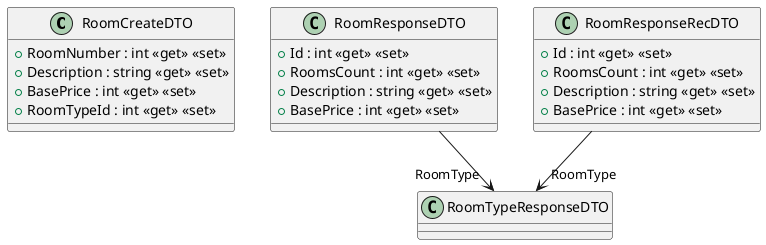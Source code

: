 @startuml
class RoomCreateDTO {
    + RoomNumber : int <<get>> <<set>>
    + Description : string <<get>> <<set>>
    + BasePrice : int <<get>> <<set>>
    + RoomTypeId : int <<get>> <<set>>
}
class RoomResponseDTO {
    + Id : int <<get>> <<set>>
    + RoomsCount : int <<get>> <<set>>
    + Description : string <<get>> <<set>>
    + BasePrice : int <<get>> <<set>>
}
class RoomResponseRecDTO {
    + Id : int <<get>> <<set>>
    + RoomsCount : int <<get>> <<set>>
    + Description : string <<get>> <<set>>
    + BasePrice : int <<get>> <<set>>
}
RoomResponseDTO --> "RoomType" RoomTypeResponseDTO
RoomResponseRecDTO --> "RoomType" RoomTypeResponseDTO
@enduml
